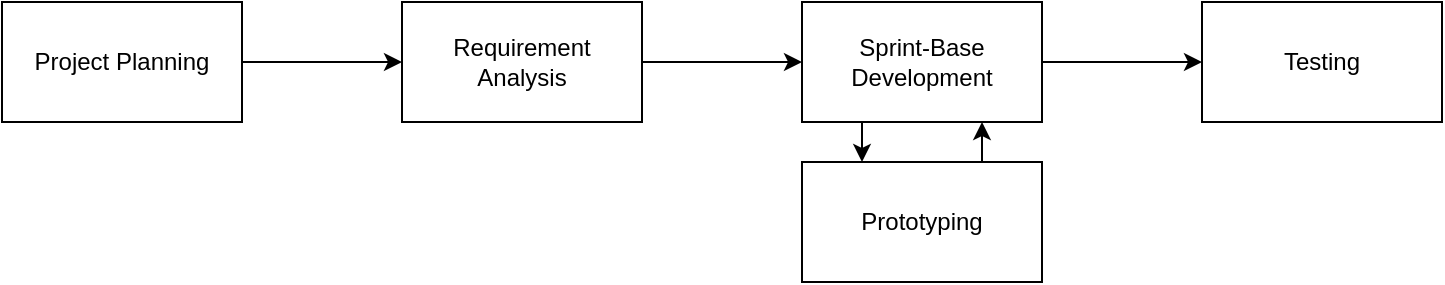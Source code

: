<mxfile version="24.2.5" type="device">
  <diagram name="Page-1" id="DOGJ0gct13zQMqppkbyt">
    <mxGraphModel dx="1050" dy="669" grid="1" gridSize="10" guides="1" tooltips="1" connect="1" arrows="1" fold="1" page="1" pageScale="1" pageWidth="1654" pageHeight="1169" math="0" shadow="0">
      <root>
        <mxCell id="0" />
        <mxCell id="1" parent="0" />
        <mxCell id="GClDfJiHPfRDOWdaIqFy-6" style="edgeStyle=orthogonalEdgeStyle;rounded=0;orthogonalLoop=1;jettySize=auto;html=1;entryX=0;entryY=0.5;entryDx=0;entryDy=0;" edge="1" parent="1" source="GClDfJiHPfRDOWdaIqFy-1" target="GClDfJiHPfRDOWdaIqFy-2">
          <mxGeometry relative="1" as="geometry" />
        </mxCell>
        <mxCell id="GClDfJiHPfRDOWdaIqFy-1" value="Project Planning" style="rounded=0;whiteSpace=wrap;html=1;" vertex="1" parent="1">
          <mxGeometry x="480" y="320" width="120" height="60" as="geometry" />
        </mxCell>
        <mxCell id="GClDfJiHPfRDOWdaIqFy-7" style="edgeStyle=orthogonalEdgeStyle;rounded=0;orthogonalLoop=1;jettySize=auto;html=1;entryX=0;entryY=0.5;entryDx=0;entryDy=0;" edge="1" parent="1" source="GClDfJiHPfRDOWdaIqFy-2" target="GClDfJiHPfRDOWdaIqFy-3">
          <mxGeometry relative="1" as="geometry" />
        </mxCell>
        <mxCell id="GClDfJiHPfRDOWdaIqFy-2" value="Requirement&lt;div&gt;Analysis&lt;/div&gt;" style="rounded=0;whiteSpace=wrap;html=1;" vertex="1" parent="1">
          <mxGeometry x="680" y="320" width="120" height="60" as="geometry" />
        </mxCell>
        <mxCell id="GClDfJiHPfRDOWdaIqFy-10" style="edgeStyle=orthogonalEdgeStyle;rounded=0;orthogonalLoop=1;jettySize=auto;html=1;exitX=0.25;exitY=1;exitDx=0;exitDy=0;entryX=0.25;entryY=0;entryDx=0;entryDy=0;" edge="1" parent="1" source="GClDfJiHPfRDOWdaIqFy-3" target="GClDfJiHPfRDOWdaIqFy-4">
          <mxGeometry relative="1" as="geometry" />
        </mxCell>
        <mxCell id="GClDfJiHPfRDOWdaIqFy-12" style="edgeStyle=orthogonalEdgeStyle;rounded=0;orthogonalLoop=1;jettySize=auto;html=1;entryX=0;entryY=0.5;entryDx=0;entryDy=0;" edge="1" parent="1" source="GClDfJiHPfRDOWdaIqFy-3" target="GClDfJiHPfRDOWdaIqFy-5">
          <mxGeometry relative="1" as="geometry" />
        </mxCell>
        <mxCell id="GClDfJiHPfRDOWdaIqFy-3" value="Sprint-Base&lt;div&gt;Development&lt;/div&gt;" style="rounded=0;whiteSpace=wrap;html=1;" vertex="1" parent="1">
          <mxGeometry x="880" y="320" width="120" height="60" as="geometry" />
        </mxCell>
        <mxCell id="GClDfJiHPfRDOWdaIqFy-11" style="edgeStyle=orthogonalEdgeStyle;rounded=0;orthogonalLoop=1;jettySize=auto;html=1;exitX=0.75;exitY=0;exitDx=0;exitDy=0;entryX=0.75;entryY=1;entryDx=0;entryDy=0;" edge="1" parent="1" source="GClDfJiHPfRDOWdaIqFy-4" target="GClDfJiHPfRDOWdaIqFy-3">
          <mxGeometry relative="1" as="geometry" />
        </mxCell>
        <mxCell id="GClDfJiHPfRDOWdaIqFy-4" value="Prototyping" style="rounded=0;whiteSpace=wrap;html=1;" vertex="1" parent="1">
          <mxGeometry x="880" y="400" width="120" height="60" as="geometry" />
        </mxCell>
        <mxCell id="GClDfJiHPfRDOWdaIqFy-5" value="Testing" style="rounded=0;whiteSpace=wrap;html=1;" vertex="1" parent="1">
          <mxGeometry x="1080" y="320" width="120" height="60" as="geometry" />
        </mxCell>
      </root>
    </mxGraphModel>
  </diagram>
</mxfile>
